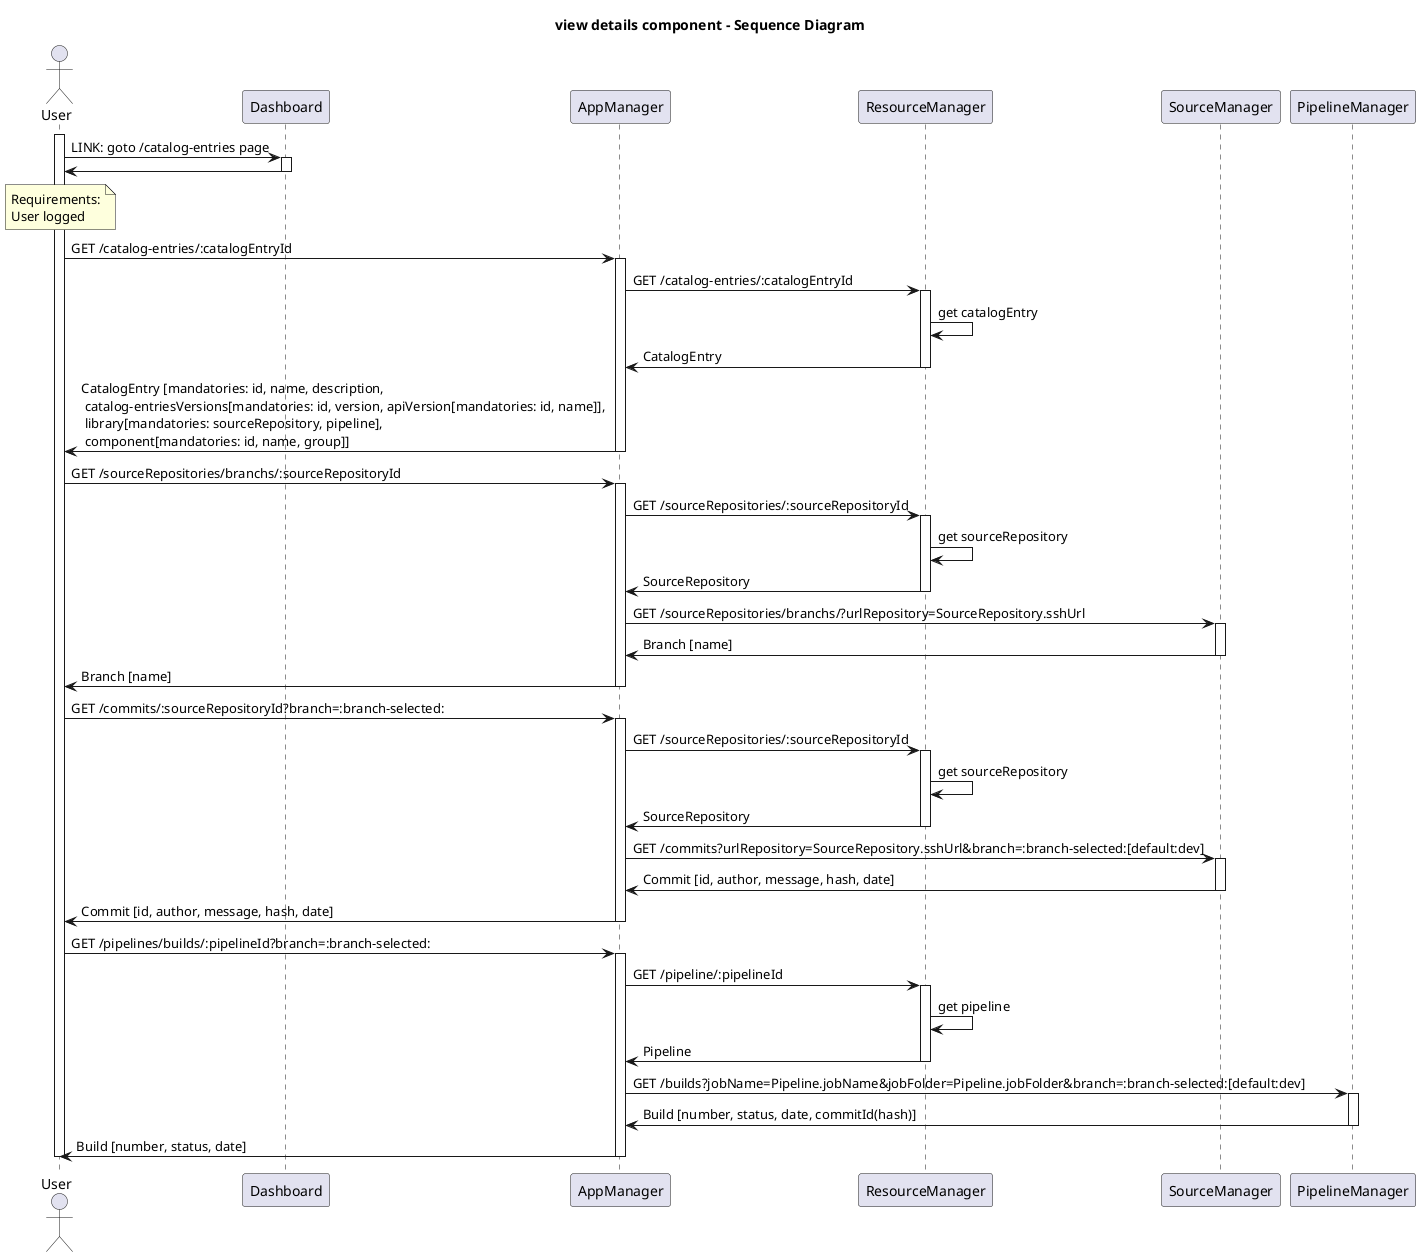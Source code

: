 @startuml
title "view details component - Sequence Diagram"

actor User
'boundary Proxy
participant Dashboard as UI
participant AppManager
participant ResourceManager

activate User
User -> UI: LINK: goto /catalog-entries page
activate UI
UI -> User:
deactivate UI

note over User
  Requirements:
  User logged
end note

User -> AppManager: GET /catalog-entries/:catalogEntryId
activate AppManager
AppManager -> ResourceManager: GET /catalog-entries/:catalogEntryId
activate ResourceManager
ResourceManager -> ResourceManager : get catalogEntry
AppManager <- ResourceManager : CatalogEntry
deactivate ResourceManager
User <- AppManager : CatalogEntry [mandatories: id, name, description, \n catalog-entriesVersions[mandatories: id, version, apiVersion[mandatories: id, name]], \n library[mandatories: sourceRepository, pipeline], \n component[mandatories: id, name, group]]
deactivate AppManager

User -> AppManager: GET /sourceRepositories/branchs/:sourceRepositoryId
activate AppManager
AppManager -> ResourceManager: GET /sourceRepositories/:sourceRepositoryId
activate ResourceManager
ResourceManager -> ResourceManager : get sourceRepository
AppManager <- ResourceManager : SourceRepository
deactivate ResourceManager

AppManager -> SourceManager: GET /sourceRepositories/branchs/?urlRepository=SourceRepository.sshUrl
activate SourceManager
AppManager <- SourceManager : Branch [name]
deactivate SourceManager
deactivate ResourceManager
User <- AppManager: Branch [name]
deactivate AppManager

User -> AppManager: GET /commits/:sourceRepositoryId?branch=:branch-selected:
activate AppManager
AppManager -> ResourceManager: GET /sourceRepositories/:sourceRepositoryId
activate ResourceManager
ResourceManager -> ResourceManager : get sourceRepository
AppManager <- ResourceManager : SourceRepository
deactivate ResourceManager

AppManager -> SourceManager: GET /commits?urlRepository=SourceRepository.sshUrl&branch=:branch-selected:[default:dev]
activate SourceManager
AppManager <- SourceManager : Commit [id, author, message, hash, date]
deactivate SourceManager
deactivate ResourceManager

User <- AppManager: Commit [id, author, message, hash, date]
deactivate AppManager



User -> AppManager: GET /pipelines/builds/:pipelineId?branch=:branch-selected:
activate AppManager
AppManager -> ResourceManager: GET /pipeline/:pipelineId
activate ResourceManager
ResourceManager -> ResourceManager : get pipeline
AppManager <- ResourceManager : Pipeline
deactivate ResourceManager

AppManager -> PipelineManager: GET /builds?jobName=Pipeline.jobName&jobFolder=Pipeline.jobFolder&branch=:branch-selected:[default:dev]
activate PipelineManager
AppManager <- PipelineManager : Build [number, status, date, commitId(hash)]
deactivate PipelineManager
deactivate ResourceManager

User <- AppManager: Build [number, status, date]
deactivate AppManager



deactivate User


@enduml